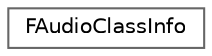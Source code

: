 digraph "Graphical Class Hierarchy"
{
 // INTERACTIVE_SVG=YES
 // LATEX_PDF_SIZE
  bgcolor="transparent";
  edge [fontname=Helvetica,fontsize=10,labelfontname=Helvetica,labelfontsize=10];
  node [fontname=Helvetica,fontsize=10,shape=box,height=0.2,width=0.4];
  rankdir="LR";
  Node0 [id="Node000000",label="FAudioClassInfo",height=0.2,width=0.4,color="grey40", fillcolor="white", style="filled",URL="$d5/d81/structFAudioClassInfo.html",tooltip="Structure for collating info about sound classes."];
}
